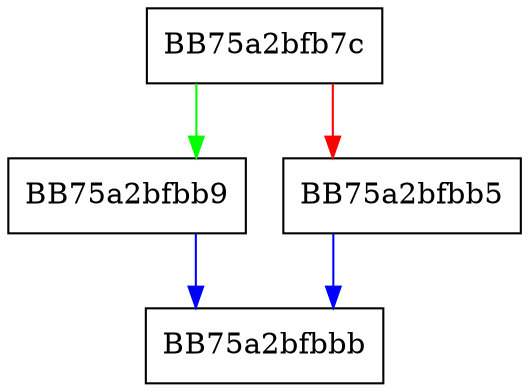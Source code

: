 digraph GetNewThreatRecordId {
  node [shape="box"];
  graph [splines=ortho];
  BB75a2bfb7c -> BB75a2bfbb9 [color="green"];
  BB75a2bfb7c -> BB75a2bfbb5 [color="red"];
  BB75a2bfbb5 -> BB75a2bfbbb [color="blue"];
  BB75a2bfbb9 -> BB75a2bfbbb [color="blue"];
}